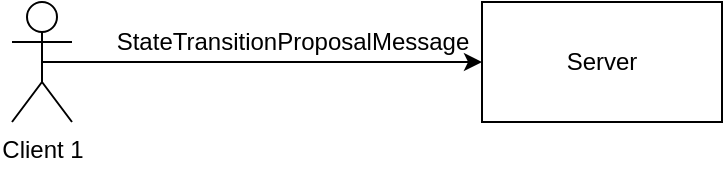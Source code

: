 <mxfile version="28.1.2">
  <diagram name="Page-1" id="ldU1RQZtvzL05mEeLMg2">
    <mxGraphModel dx="633" dy="426" grid="1" gridSize="10" guides="1" tooltips="1" connect="1" arrows="1" fold="1" page="1" pageScale="1" pageWidth="850" pageHeight="1100" math="0" shadow="0">
      <root>
        <mxCell id="0" />
        <mxCell id="1" parent="0" />
        <mxCell id="GLKi2sN1O3qswHXOpoOO-12" value="&lt;div&gt;Client 1&lt;/div&gt;&lt;div&gt;&lt;br&gt;&lt;/div&gt;" style="shape=umlActor;verticalLabelPosition=bottom;verticalAlign=top;html=1;outlineConnect=0;" vertex="1" parent="1">
          <mxGeometry x="110" y="170" width="30" height="60" as="geometry" />
        </mxCell>
        <mxCell id="GLKi2sN1O3qswHXOpoOO-13" value="" style="endArrow=classic;html=1;rounded=0;exitX=0.5;exitY=0.5;exitDx=0;exitDy=0;exitPerimeter=0;entryX=0;entryY=0.5;entryDx=0;entryDy=0;" edge="1" parent="1" source="GLKi2sN1O3qswHXOpoOO-12" target="GLKi2sN1O3qswHXOpoOO-14">
          <mxGeometry width="50" height="50" relative="1" as="geometry">
            <mxPoint x="410" y="420" as="sourcePoint" />
            <mxPoint x="350" y="260" as="targetPoint" />
          </mxGeometry>
        </mxCell>
        <mxCell id="GLKi2sN1O3qswHXOpoOO-14" value="Server" style="rounded=0;whiteSpace=wrap;html=1;" vertex="1" parent="1">
          <mxGeometry x="345" y="170" width="120" height="60" as="geometry" />
        </mxCell>
        <mxCell id="GLKi2sN1O3qswHXOpoOO-15" value="StateTransitionProposalMessage" style="text;html=1;align=center;verticalAlign=middle;resizable=0;points=[];autosize=1;strokeColor=none;fillColor=none;" vertex="1" parent="1">
          <mxGeometry x="150" y="175" width="200" height="30" as="geometry" />
        </mxCell>
      </root>
    </mxGraphModel>
  </diagram>
</mxfile>
